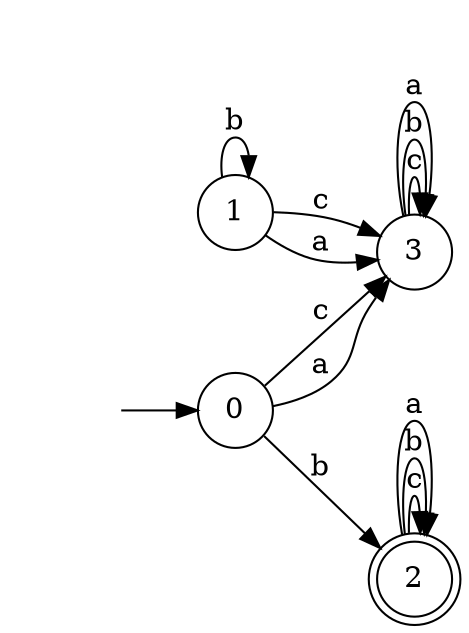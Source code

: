 digraph {
  rankdir=LR;
  0 [label="0", shape = circle];
  0 -> 3 [label="c"];
  0 -> 2 [label="b"];
  0 -> 3 [label="a"];
  1 [label="1", shape = circle];
  1 -> 3 [label="c"];
  1 -> 1 [label="b"];
  1 -> 3 [label="a"];
  2 [label="2", shape = doublecircle];
  2 -> 2 [label="c"];
  2 -> 2 [label="b"];
  2 -> 2 [label="a"];
  3 [label="3", shape = circle];
  3 -> 3 [label="c"];
  3 -> 3 [label="b"];
  3 -> 3 [label="a"];
  4 [label="", shape = plaintext];
  4 -> 0 [label=""];
}
